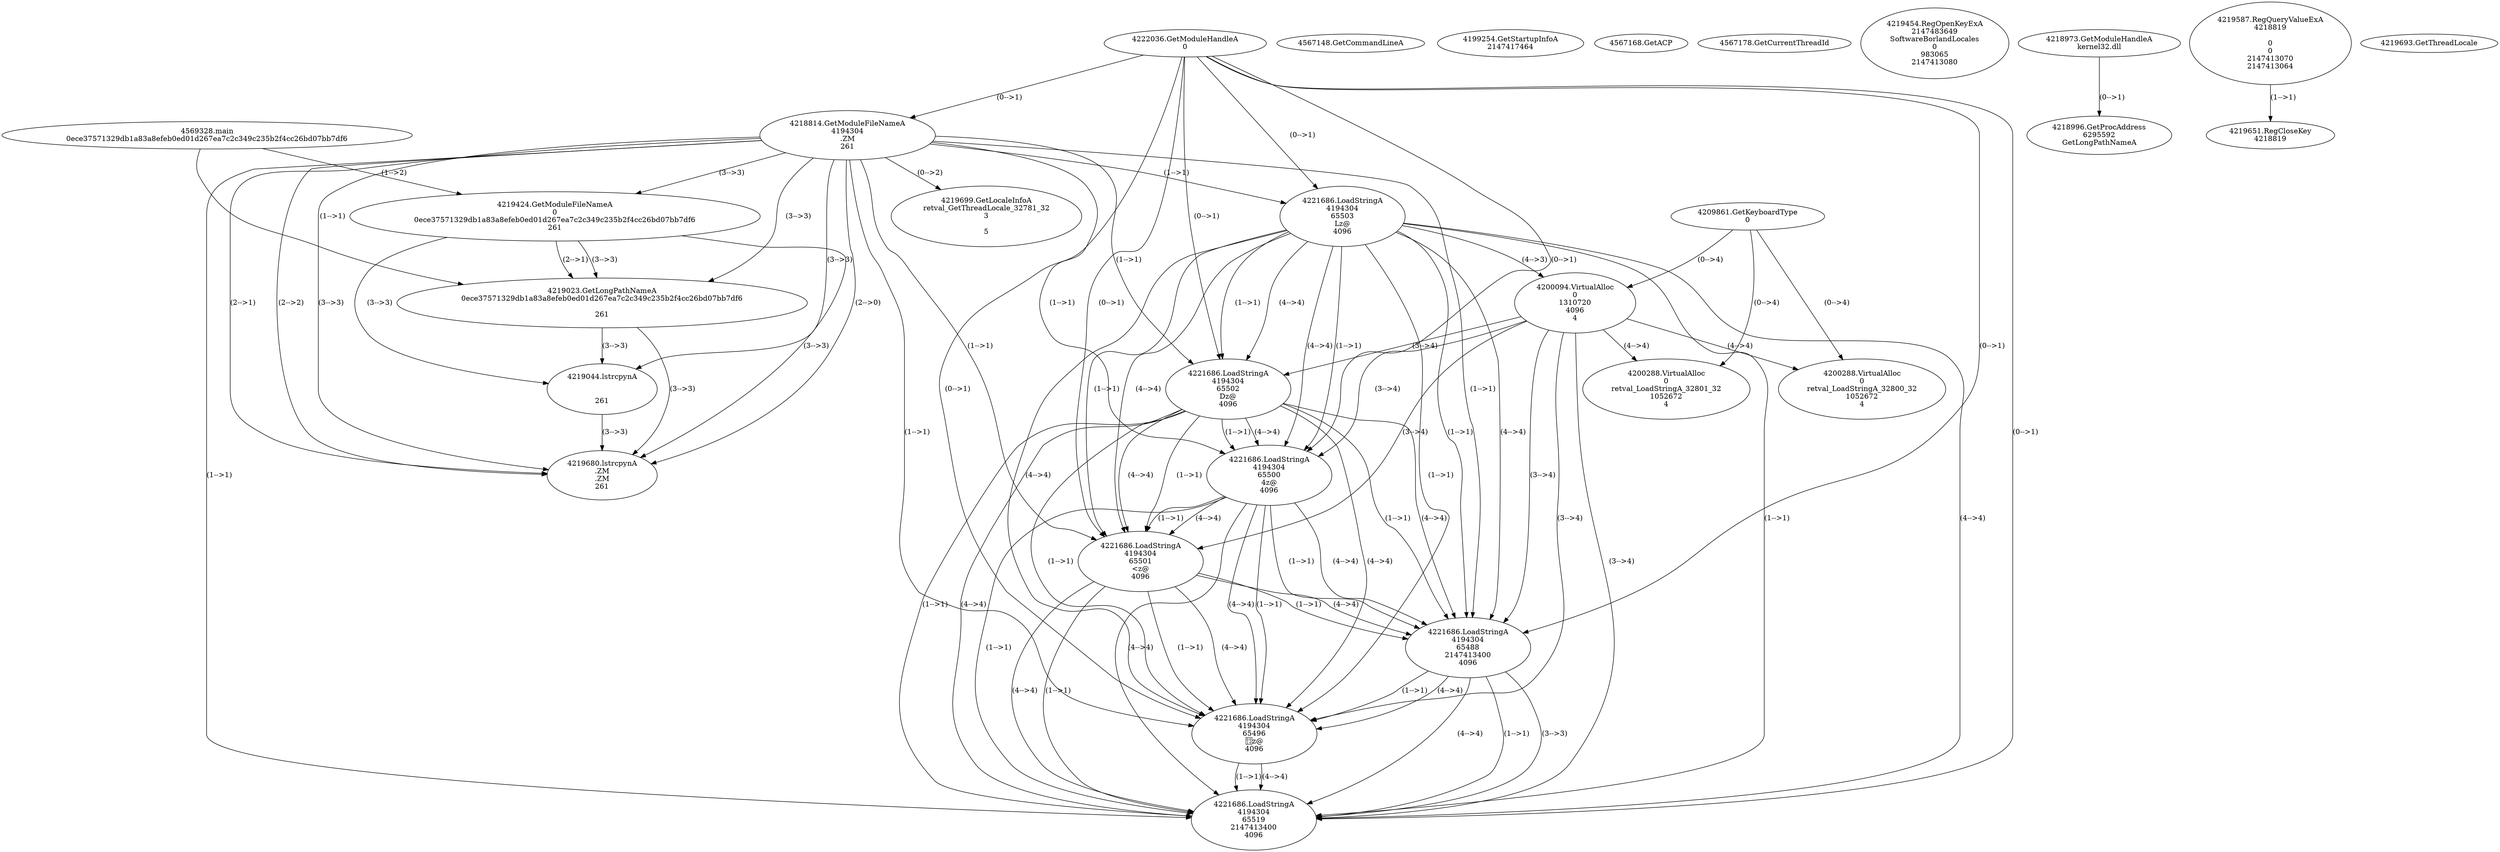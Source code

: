 // Global SCDG with merge call
digraph {
	0 [label="4569328.main
0ece37571329db1a83a8efeb0ed01d267ea7c2c349c235b2f4cc26bd07bb7df6"]
	1 [label="4222036.GetModuleHandleA
0"]
	2 [label="4209861.GetKeyboardType
0"]
	3 [label="4567148.GetCommandLineA
"]
	4 [label="4199254.GetStartupInfoA
2147417464"]
	5 [label="4567168.GetACP
"]
	6 [label="4567178.GetCurrentThreadId
"]
	7 [label="4218814.GetModuleFileNameA
4194304
.ZM
261"]
	1 -> 7 [label="(0-->1)"]
	8 [label="4219424.GetModuleFileNameA
0
0ece37571329db1a83a8efeb0ed01d267ea7c2c349c235b2f4cc26bd07bb7df6
261"]
	0 -> 8 [label="(1-->2)"]
	7 -> 8 [label="(3-->3)"]
	9 [label="4219454.RegOpenKeyExA
2147483649
Software\Borland\Locales
0
983065
2147413080"]
	10 [label="4218973.GetModuleHandleA
kernel32.dll"]
	11 [label="4218996.GetProcAddress
6295592
GetLongPathNameA"]
	10 -> 11 [label="(0-->1)"]
	12 [label="4219023.GetLongPathNameA
0ece37571329db1a83a8efeb0ed01d267ea7c2c349c235b2f4cc26bd07bb7df6

261"]
	0 -> 12 [label="(1-->1)"]
	8 -> 12 [label="(2-->1)"]
	7 -> 12 [label="(3-->3)"]
	8 -> 12 [label="(3-->3)"]
	13 [label="4219044.lstrcpynA


261"]
	7 -> 13 [label="(3-->3)"]
	8 -> 13 [label="(3-->3)"]
	12 -> 13 [label="(3-->3)"]
	14 [label="4219587.RegQueryValueExA
4218819

0
0
2147413070
2147413064"]
	15 [label="4219651.RegCloseKey
4218819"]
	14 -> 15 [label="(1-->1)"]
	16 [label="4219680.lstrcpynA
.ZM
.ZM
261"]
	7 -> 16 [label="(2-->1)"]
	7 -> 16 [label="(2-->2)"]
	7 -> 16 [label="(3-->3)"]
	8 -> 16 [label="(3-->3)"]
	12 -> 16 [label="(3-->3)"]
	13 -> 16 [label="(3-->3)"]
	7 -> 16 [label="(2-->0)"]
	17 [label="4219693.GetThreadLocale
"]
	18 [label="4219699.GetLocaleInfoA
retval_GetThreadLocale_32781_32
3

5"]
	7 -> 18 [label="(0-->2)"]
	19 [label="4221686.LoadStringA
4194304
65503
Lz@
4096"]
	1 -> 19 [label="(0-->1)"]
	7 -> 19 [label="(1-->1)"]
	20 [label="4200094.VirtualAlloc
0
1310720
4096
4"]
	19 -> 20 [label="(4-->3)"]
	2 -> 20 [label="(0-->4)"]
	21 [label="4221686.LoadStringA
4194304
65502
Dz@
4096"]
	1 -> 21 [label="(0-->1)"]
	7 -> 21 [label="(1-->1)"]
	19 -> 21 [label="(1-->1)"]
	19 -> 21 [label="(4-->4)"]
	20 -> 21 [label="(3-->4)"]
	22 [label="4221686.LoadStringA
4194304
65500
4z@
4096"]
	1 -> 22 [label="(0-->1)"]
	7 -> 22 [label="(1-->1)"]
	19 -> 22 [label="(1-->1)"]
	21 -> 22 [label="(1-->1)"]
	19 -> 22 [label="(4-->4)"]
	20 -> 22 [label="(3-->4)"]
	21 -> 22 [label="(4-->4)"]
	23 [label="4221686.LoadStringA
4194304
65501
<z@
4096"]
	1 -> 23 [label="(0-->1)"]
	7 -> 23 [label="(1-->1)"]
	19 -> 23 [label="(1-->1)"]
	21 -> 23 [label="(1-->1)"]
	22 -> 23 [label="(1-->1)"]
	19 -> 23 [label="(4-->4)"]
	20 -> 23 [label="(3-->4)"]
	21 -> 23 [label="(4-->4)"]
	22 -> 23 [label="(4-->4)"]
	24 [label="4221686.LoadStringA
4194304
65488
2147413400
4096"]
	1 -> 24 [label="(0-->1)"]
	7 -> 24 [label="(1-->1)"]
	19 -> 24 [label="(1-->1)"]
	21 -> 24 [label="(1-->1)"]
	22 -> 24 [label="(1-->1)"]
	23 -> 24 [label="(1-->1)"]
	19 -> 24 [label="(4-->4)"]
	20 -> 24 [label="(3-->4)"]
	21 -> 24 [label="(4-->4)"]
	22 -> 24 [label="(4-->4)"]
	23 -> 24 [label="(4-->4)"]
	25 [label="4221686.LoadStringA
4194304
65496
z@
4096"]
	1 -> 25 [label="(0-->1)"]
	7 -> 25 [label="(1-->1)"]
	19 -> 25 [label="(1-->1)"]
	21 -> 25 [label="(1-->1)"]
	22 -> 25 [label="(1-->1)"]
	23 -> 25 [label="(1-->1)"]
	24 -> 25 [label="(1-->1)"]
	19 -> 25 [label="(4-->4)"]
	20 -> 25 [label="(3-->4)"]
	21 -> 25 [label="(4-->4)"]
	22 -> 25 [label="(4-->4)"]
	23 -> 25 [label="(4-->4)"]
	24 -> 25 [label="(4-->4)"]
	26 [label="4221686.LoadStringA
4194304
65519
2147413400
4096"]
	1 -> 26 [label="(0-->1)"]
	7 -> 26 [label="(1-->1)"]
	19 -> 26 [label="(1-->1)"]
	21 -> 26 [label="(1-->1)"]
	22 -> 26 [label="(1-->1)"]
	23 -> 26 [label="(1-->1)"]
	24 -> 26 [label="(1-->1)"]
	25 -> 26 [label="(1-->1)"]
	24 -> 26 [label="(3-->3)"]
	19 -> 26 [label="(4-->4)"]
	20 -> 26 [label="(3-->4)"]
	21 -> 26 [label="(4-->4)"]
	22 -> 26 [label="(4-->4)"]
	23 -> 26 [label="(4-->4)"]
	24 -> 26 [label="(4-->4)"]
	25 -> 26 [label="(4-->4)"]
	27 [label="4200288.VirtualAlloc
0
retval_LoadStringA_32801_32
1052672
4"]
	2 -> 27 [label="(0-->4)"]
	20 -> 27 [label="(4-->4)"]
	28 [label="4200288.VirtualAlloc
0
retval_LoadStringA_32800_32
1052672
4"]
	2 -> 28 [label="(0-->4)"]
	20 -> 28 [label="(4-->4)"]
}
